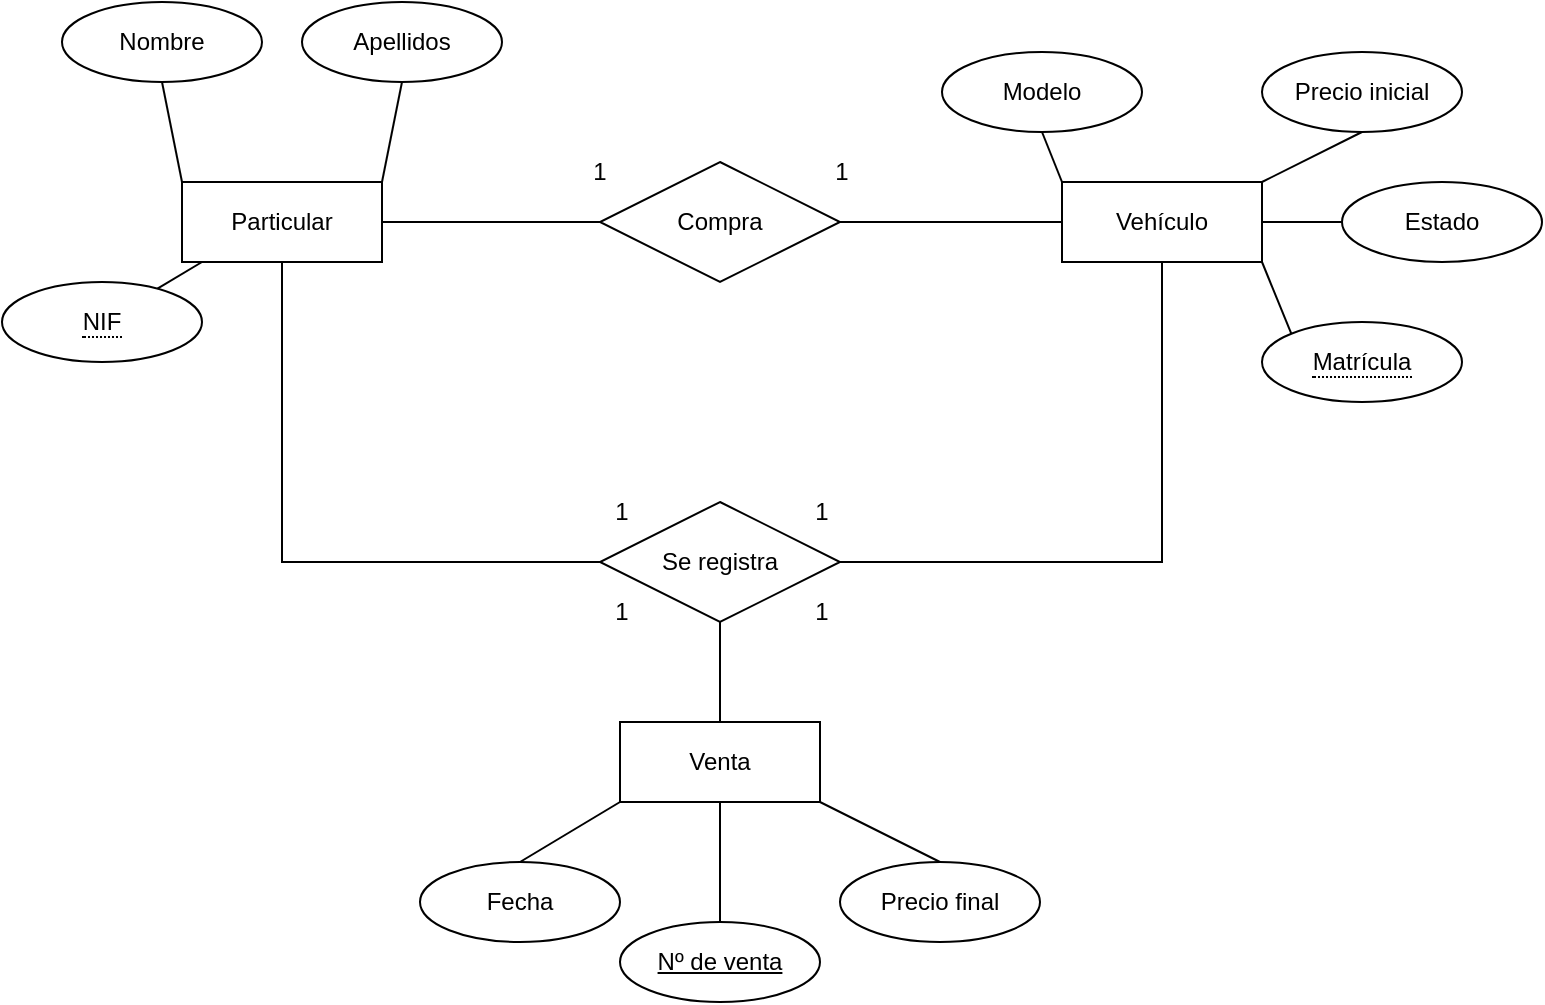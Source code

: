 <mxfile version="22.0.8" type="device">
  <diagram id="ZSpn14sVEpkY41ql9dtA" name="Página-1">
    <mxGraphModel dx="1290" dy="597" grid="1" gridSize="10" guides="1" tooltips="1" connect="1" arrows="1" fold="1" page="1" pageScale="1" pageWidth="827" pageHeight="1169" math="0" shadow="0">
      <root>
        <mxCell id="0" />
        <mxCell id="1" parent="0" />
        <mxCell id="eoTyGccDdMEJJL_xZdq0-2" value="Particular" style="whiteSpace=wrap;html=1;align=center;" vertex="1" parent="1">
          <mxGeometry x="100" y="590" width="100" height="40" as="geometry" />
        </mxCell>
        <mxCell id="eoTyGccDdMEJJL_xZdq0-3" value="Vehículo" style="whiteSpace=wrap;html=1;align=center;" vertex="1" parent="1">
          <mxGeometry x="540" y="590" width="100" height="40" as="geometry" />
        </mxCell>
        <mxCell id="eoTyGccDdMEJJL_xZdq0-5" value="Compra" style="shape=rhombus;perimeter=rhombusPerimeter;whiteSpace=wrap;html=1;align=center;" vertex="1" parent="1">
          <mxGeometry x="309" y="580" width="120" height="60" as="geometry" />
        </mxCell>
        <mxCell id="eoTyGccDdMEJJL_xZdq0-7" value="Apellidos" style="ellipse;whiteSpace=wrap;html=1;align=center;" vertex="1" parent="1">
          <mxGeometry x="160" y="500" width="100" height="40" as="geometry" />
        </mxCell>
        <mxCell id="eoTyGccDdMEJJL_xZdq0-8" value="Nombre" style="ellipse;whiteSpace=wrap;html=1;align=center;" vertex="1" parent="1">
          <mxGeometry x="40" y="500" width="100" height="40" as="geometry" />
        </mxCell>
        <mxCell id="eoTyGccDdMEJJL_xZdq0-10" value="&lt;span style=&quot;border-bottom: 1px dotted&quot;&gt;NIF&lt;/span&gt;" style="ellipse;whiteSpace=wrap;html=1;align=center;" vertex="1" parent="1">
          <mxGeometry x="10" y="640" width="100" height="40" as="geometry" />
        </mxCell>
        <mxCell id="eoTyGccDdMEJJL_xZdq0-11" value="Modelo" style="ellipse;whiteSpace=wrap;html=1;align=center;" vertex="1" parent="1">
          <mxGeometry x="480" y="525" width="100" height="40" as="geometry" />
        </mxCell>
        <mxCell id="eoTyGccDdMEJJL_xZdq0-12" value="&lt;span style=&quot;border-bottom: 1px dotted&quot;&gt;Matrícula&lt;/span&gt;" style="ellipse;whiteSpace=wrap;html=1;align=center;" vertex="1" parent="1">
          <mxGeometry x="640" y="660" width="100" height="40" as="geometry" />
        </mxCell>
        <mxCell id="eoTyGccDdMEJJL_xZdq0-13" value="Precio inicial" style="ellipse;whiteSpace=wrap;html=1;align=center;" vertex="1" parent="1">
          <mxGeometry x="640" y="525" width="100" height="40" as="geometry" />
        </mxCell>
        <mxCell id="eoTyGccDdMEJJL_xZdq0-14" value="Estado" style="ellipse;whiteSpace=wrap;html=1;align=center;" vertex="1" parent="1">
          <mxGeometry x="680" y="590" width="100" height="40" as="geometry" />
        </mxCell>
        <mxCell id="eoTyGccDdMEJJL_xZdq0-15" value="Venta" style="whiteSpace=wrap;html=1;align=center;" vertex="1" parent="1">
          <mxGeometry x="319" y="860" width="100" height="40" as="geometry" />
        </mxCell>
        <mxCell id="eoTyGccDdMEJJL_xZdq0-17" value="Precio final" style="ellipse;whiteSpace=wrap;html=1;align=center;" vertex="1" parent="1">
          <mxGeometry x="429" y="930" width="100" height="40" as="geometry" />
        </mxCell>
        <mxCell id="eoTyGccDdMEJJL_xZdq0-18" value="Fecha" style="ellipse;whiteSpace=wrap;html=1;align=center;" vertex="1" parent="1">
          <mxGeometry x="219" y="930" width="100" height="40" as="geometry" />
        </mxCell>
        <mxCell id="eoTyGccDdMEJJL_xZdq0-21" value="Se registra" style="shape=rhombus;perimeter=rhombusPerimeter;whiteSpace=wrap;html=1;align=center;" vertex="1" parent="1">
          <mxGeometry x="309" y="750" width="120" height="60" as="geometry" />
        </mxCell>
        <mxCell id="eoTyGccDdMEJJL_xZdq0-22" value="" style="endArrow=none;html=1;rounded=0;entryX=0.5;entryY=1;entryDx=0;entryDy=0;exitX=0;exitY=0;exitDx=0;exitDy=0;" edge="1" parent="1" source="eoTyGccDdMEJJL_xZdq0-2" target="eoTyGccDdMEJJL_xZdq0-8">
          <mxGeometry width="50" height="50" relative="1" as="geometry">
            <mxPoint x="470" y="740" as="sourcePoint" />
            <mxPoint x="520" y="690" as="targetPoint" />
          </mxGeometry>
        </mxCell>
        <mxCell id="eoTyGccDdMEJJL_xZdq0-23" value="" style="endArrow=none;html=1;rounded=0;entryX=0.5;entryY=1;entryDx=0;entryDy=0;exitX=1;exitY=0;exitDx=0;exitDy=0;" edge="1" parent="1" source="eoTyGccDdMEJJL_xZdq0-2" target="eoTyGccDdMEJJL_xZdq0-7">
          <mxGeometry width="50" height="50" relative="1" as="geometry">
            <mxPoint x="470" y="740" as="sourcePoint" />
            <mxPoint x="520" y="690" as="targetPoint" />
          </mxGeometry>
        </mxCell>
        <mxCell id="eoTyGccDdMEJJL_xZdq0-24" value="" style="endArrow=none;html=1;rounded=0;entryX=0.5;entryY=1;entryDx=0;entryDy=0;" edge="1" parent="1" source="eoTyGccDdMEJJL_xZdq0-10">
          <mxGeometry width="50" height="50" relative="1" as="geometry">
            <mxPoint x="430" y="740" as="sourcePoint" />
            <mxPoint x="110" y="630" as="targetPoint" />
          </mxGeometry>
        </mxCell>
        <mxCell id="eoTyGccDdMEJJL_xZdq0-25" value="" style="endArrow=none;html=1;rounded=0;entryX=0.5;entryY=1;entryDx=0;entryDy=0;exitX=0;exitY=0;exitDx=0;exitDy=0;" edge="1" parent="1" source="eoTyGccDdMEJJL_xZdq0-3" target="eoTyGccDdMEJJL_xZdq0-11">
          <mxGeometry width="50" height="50" relative="1" as="geometry">
            <mxPoint x="450" y="740" as="sourcePoint" />
            <mxPoint x="500" y="690" as="targetPoint" />
          </mxGeometry>
        </mxCell>
        <mxCell id="eoTyGccDdMEJJL_xZdq0-26" value="" style="endArrow=none;html=1;rounded=0;entryX=0.5;entryY=1;entryDx=0;entryDy=0;exitX=1;exitY=0;exitDx=0;exitDy=0;" edge="1" parent="1" source="eoTyGccDdMEJJL_xZdq0-3" target="eoTyGccDdMEJJL_xZdq0-13">
          <mxGeometry width="50" height="50" relative="1" as="geometry">
            <mxPoint x="450" y="740" as="sourcePoint" />
            <mxPoint x="500" y="690" as="targetPoint" />
          </mxGeometry>
        </mxCell>
        <mxCell id="eoTyGccDdMEJJL_xZdq0-27" value="" style="endArrow=none;html=1;rounded=0;entryX=0;entryY=0.5;entryDx=0;entryDy=0;exitX=1;exitY=0.5;exitDx=0;exitDy=0;" edge="1" parent="1" source="eoTyGccDdMEJJL_xZdq0-3" target="eoTyGccDdMEJJL_xZdq0-14">
          <mxGeometry width="50" height="50" relative="1" as="geometry">
            <mxPoint x="450" y="740" as="sourcePoint" />
            <mxPoint x="500" y="690" as="targetPoint" />
          </mxGeometry>
        </mxCell>
        <mxCell id="eoTyGccDdMEJJL_xZdq0-28" value="" style="endArrow=none;html=1;rounded=0;entryX=0;entryY=0;entryDx=0;entryDy=0;exitX=1;exitY=1;exitDx=0;exitDy=0;" edge="1" parent="1" source="eoTyGccDdMEJJL_xZdq0-3" target="eoTyGccDdMEJJL_xZdq0-12">
          <mxGeometry width="50" height="50" relative="1" as="geometry">
            <mxPoint x="450" y="740" as="sourcePoint" />
            <mxPoint x="500" y="690" as="targetPoint" />
          </mxGeometry>
        </mxCell>
        <mxCell id="eoTyGccDdMEJJL_xZdq0-29" value="" style="endArrow=none;html=1;rounded=0;entryX=1;entryY=1;entryDx=0;entryDy=0;exitX=0.5;exitY=0;exitDx=0;exitDy=0;" edge="1" parent="1" source="eoTyGccDdMEJJL_xZdq0-17" target="eoTyGccDdMEJJL_xZdq0-15">
          <mxGeometry width="50" height="50" relative="1" as="geometry">
            <mxPoint x="469" y="860" as="sourcePoint" />
            <mxPoint x="519" y="810" as="targetPoint" />
          </mxGeometry>
        </mxCell>
        <mxCell id="eoTyGccDdMEJJL_xZdq0-30" value="" style="endArrow=none;html=1;rounded=0;entryX=0;entryY=1;entryDx=0;entryDy=0;exitX=0.5;exitY=0;exitDx=0;exitDy=0;" edge="1" parent="1" source="eoTyGccDdMEJJL_xZdq0-18" target="eoTyGccDdMEJJL_xZdq0-15">
          <mxGeometry width="50" height="50" relative="1" as="geometry">
            <mxPoint x="469" y="860" as="sourcePoint" />
            <mxPoint x="519" y="810" as="targetPoint" />
          </mxGeometry>
        </mxCell>
        <mxCell id="eoTyGccDdMEJJL_xZdq0-31" value="" style="endArrow=none;html=1;rounded=0;entryX=1;entryY=0.5;entryDx=0;entryDy=0;exitX=0;exitY=0.5;exitDx=0;exitDy=0;" edge="1" parent="1" source="eoTyGccDdMEJJL_xZdq0-5" target="eoTyGccDdMEJJL_xZdq0-2">
          <mxGeometry width="50" height="50" relative="1" as="geometry">
            <mxPoint x="470" y="740" as="sourcePoint" />
            <mxPoint x="520" y="690" as="targetPoint" />
          </mxGeometry>
        </mxCell>
        <mxCell id="eoTyGccDdMEJJL_xZdq0-32" value="" style="endArrow=none;html=1;rounded=0;entryX=1;entryY=0.5;entryDx=0;entryDy=0;exitX=0;exitY=0.5;exitDx=0;exitDy=0;" edge="1" parent="1" source="eoTyGccDdMEJJL_xZdq0-3" target="eoTyGccDdMEJJL_xZdq0-5">
          <mxGeometry width="50" height="50" relative="1" as="geometry">
            <mxPoint x="470" y="740" as="sourcePoint" />
            <mxPoint x="520" y="690" as="targetPoint" />
          </mxGeometry>
        </mxCell>
        <mxCell id="eoTyGccDdMEJJL_xZdq0-35" value="" style="endArrow=none;html=1;rounded=0;entryX=0.5;entryY=1;entryDx=0;entryDy=0;exitX=0.5;exitY=0;exitDx=0;exitDy=0;" edge="1" parent="1" source="eoTyGccDdMEJJL_xZdq0-15" target="eoTyGccDdMEJJL_xZdq0-21">
          <mxGeometry width="50" height="50" relative="1" as="geometry">
            <mxPoint x="470" y="780" as="sourcePoint" />
            <mxPoint x="520" y="730" as="targetPoint" />
          </mxGeometry>
        </mxCell>
        <mxCell id="eoTyGccDdMEJJL_xZdq0-36" value="1" style="text;html=1;strokeColor=none;fillColor=none;align=center;verticalAlign=middle;whiteSpace=wrap;rounded=0;" vertex="1" parent="1">
          <mxGeometry x="279" y="570" width="60" height="30" as="geometry" />
        </mxCell>
        <mxCell id="eoTyGccDdMEJJL_xZdq0-37" value="1" style="text;html=1;strokeColor=none;fillColor=none;align=center;verticalAlign=middle;whiteSpace=wrap;rounded=0;" vertex="1" parent="1">
          <mxGeometry x="400" y="570" width="60" height="30" as="geometry" />
        </mxCell>
        <mxCell id="eoTyGccDdMEJJL_xZdq0-38" value="" style="endArrow=none;html=1;rounded=0;entryX=0.5;entryY=1;entryDx=0;entryDy=0;exitX=0;exitY=0.5;exitDx=0;exitDy=0;" edge="1" parent="1" source="eoTyGccDdMEJJL_xZdq0-21" target="eoTyGccDdMEJJL_xZdq0-2">
          <mxGeometry width="50" height="50" relative="1" as="geometry">
            <mxPoint x="470" y="790" as="sourcePoint" />
            <mxPoint x="520" y="740" as="targetPoint" />
            <Array as="points">
              <mxPoint x="150" y="780" />
            </Array>
          </mxGeometry>
        </mxCell>
        <mxCell id="eoTyGccDdMEJJL_xZdq0-39" value="" style="endArrow=none;html=1;rounded=0;entryX=0.5;entryY=1;entryDx=0;entryDy=0;exitX=1;exitY=0.5;exitDx=0;exitDy=0;" edge="1" parent="1" source="eoTyGccDdMEJJL_xZdq0-21" target="eoTyGccDdMEJJL_xZdq0-3">
          <mxGeometry width="50" height="50" relative="1" as="geometry">
            <mxPoint x="470" y="790" as="sourcePoint" />
            <mxPoint x="520" y="740" as="targetPoint" />
            <Array as="points">
              <mxPoint x="590" y="780" />
            </Array>
          </mxGeometry>
        </mxCell>
        <mxCell id="eoTyGccDdMEJJL_xZdq0-40" value="1" style="text;html=1;strokeColor=none;fillColor=none;align=center;verticalAlign=middle;whiteSpace=wrap;rounded=0;" vertex="1" parent="1">
          <mxGeometry x="290" y="740" width="60" height="30" as="geometry" />
        </mxCell>
        <mxCell id="eoTyGccDdMEJJL_xZdq0-41" value="1" style="text;html=1;strokeColor=none;fillColor=none;align=center;verticalAlign=middle;whiteSpace=wrap;rounded=0;" vertex="1" parent="1">
          <mxGeometry x="290" y="790" width="60" height="30" as="geometry" />
        </mxCell>
        <mxCell id="eoTyGccDdMEJJL_xZdq0-42" value="1" style="text;html=1;strokeColor=none;fillColor=none;align=center;verticalAlign=middle;whiteSpace=wrap;rounded=0;" vertex="1" parent="1">
          <mxGeometry x="390" y="740" width="60" height="30" as="geometry" />
        </mxCell>
        <mxCell id="eoTyGccDdMEJJL_xZdq0-43" value="1" style="text;html=1;strokeColor=none;fillColor=none;align=center;verticalAlign=middle;whiteSpace=wrap;rounded=0;" vertex="1" parent="1">
          <mxGeometry x="390" y="790" width="60" height="30" as="geometry" />
        </mxCell>
        <mxCell id="eoTyGccDdMEJJL_xZdq0-44" value="Nº de venta" style="ellipse;whiteSpace=wrap;html=1;align=center;fontStyle=4;" vertex="1" parent="1">
          <mxGeometry x="319" y="960" width="100" height="40" as="geometry" />
        </mxCell>
        <mxCell id="eoTyGccDdMEJJL_xZdq0-45" value="" style="endArrow=none;html=1;rounded=0;entryX=0.5;entryY=1;entryDx=0;entryDy=0;exitX=0.5;exitY=0;exitDx=0;exitDy=0;" edge="1" parent="1" source="eoTyGccDdMEJJL_xZdq0-44" target="eoTyGccDdMEJJL_xZdq0-15">
          <mxGeometry width="50" height="50" relative="1" as="geometry">
            <mxPoint x="470" y="790" as="sourcePoint" />
            <mxPoint x="520" y="740" as="targetPoint" />
          </mxGeometry>
        </mxCell>
      </root>
    </mxGraphModel>
  </diagram>
</mxfile>
